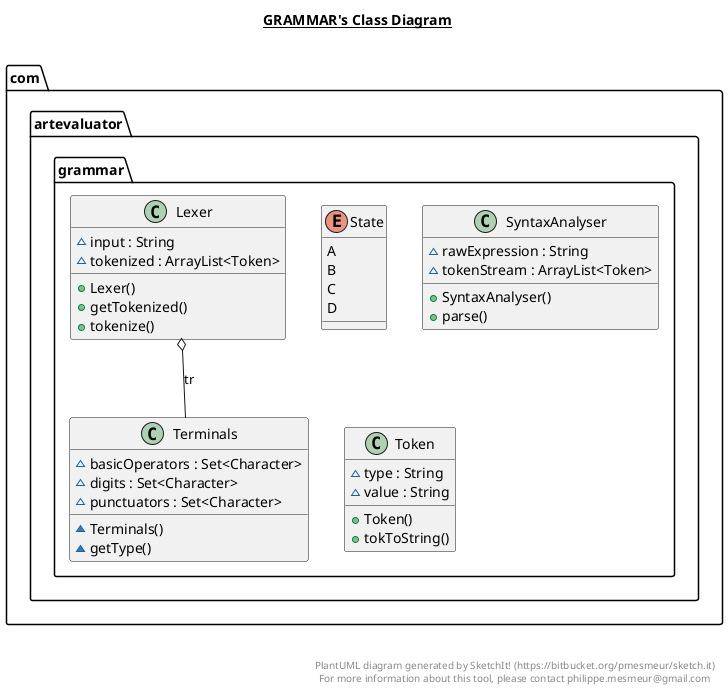 @startuml

title __GRAMMAR's Class Diagram__\n

  namespace com.artevaluator {
    namespace grammar {
      class com.artevaluator.grammar.Lexer {
          ~ input : String
          ~ tokenized : ArrayList<Token>
          + Lexer()
          + getTokenized()
          + tokenize()
      }
    }
  }
  

  namespace com.artevaluator {
    namespace grammar {
      enum State {
        A
        B
        C
        D
      }
    }
  }
  

  namespace com.artevaluator {
    namespace grammar {
      class com.artevaluator.grammar.SyntaxAnalyser {
          ~ rawExpression : String
          ~ tokenStream : ArrayList<Token>
          + SyntaxAnalyser()
          + parse()
      }
    }
  }
  

  namespace com.artevaluator {
    namespace grammar {
      class com.artevaluator.grammar.Terminals {
          ~ basicOperators : Set<Character>
          ~ digits : Set<Character>
          ~ punctuators : Set<Character>
          ~ Terminals()
          ~ getType()
      }
    }
  }
  

  namespace com.artevaluator {
    namespace grammar {
      class com.artevaluator.grammar.Token {
          ~ type : String
          ~ value : String
          + Token()
          + tokToString()
      }
    }
  }
  

  com.artevaluator.grammar.Lexer o-- com.artevaluator.grammar.Terminals : tr
  com.artevaluator.grammar.Lexer +-down- com.artevaluator.grammar.Lexer.State


right footer


PlantUML diagram generated by SketchIt! (https://bitbucket.org/pmesmeur/sketch.it)
For more information about this tool, please contact philippe.mesmeur@gmail.com
endfooter

@enduml
